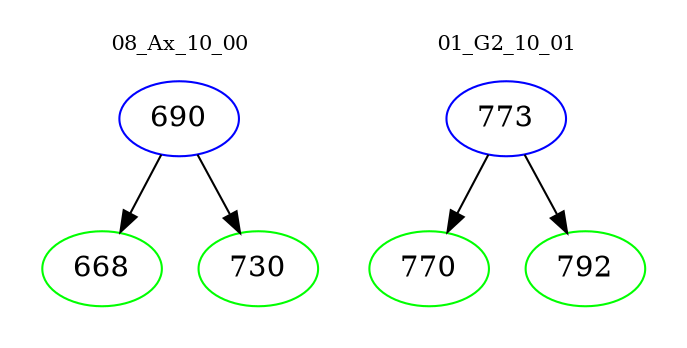 digraph{
subgraph cluster_0 {
color = white
label = "08_Ax_10_00";
fontsize=10;
T0_690 [label="690", color="blue"]
T0_690 -> T0_668 [color="black"]
T0_668 [label="668", color="green"]
T0_690 -> T0_730 [color="black"]
T0_730 [label="730", color="green"]
}
subgraph cluster_1 {
color = white
label = "01_G2_10_01";
fontsize=10;
T1_773 [label="773", color="blue"]
T1_773 -> T1_770 [color="black"]
T1_770 [label="770", color="green"]
T1_773 -> T1_792 [color="black"]
T1_792 [label="792", color="green"]
}
}
